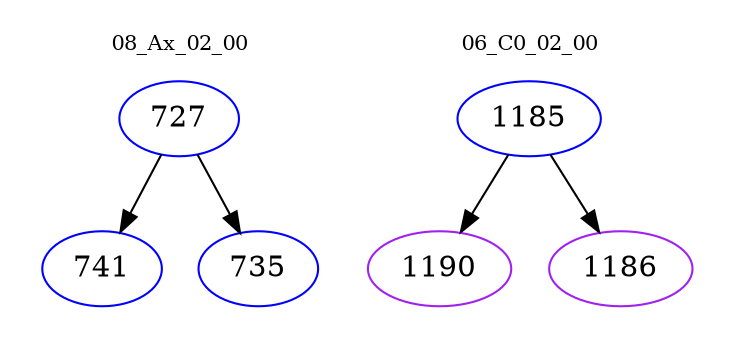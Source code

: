 digraph{
subgraph cluster_0 {
color = white
label = "08_Ax_02_00";
fontsize=10;
T0_727 [label="727", color="blue"]
T0_727 -> T0_741 [color="black"]
T0_741 [label="741", color="blue"]
T0_727 -> T0_735 [color="black"]
T0_735 [label="735", color="blue"]
}
subgraph cluster_1 {
color = white
label = "06_C0_02_00";
fontsize=10;
T1_1185 [label="1185", color="blue"]
T1_1185 -> T1_1190 [color="black"]
T1_1190 [label="1190", color="purple"]
T1_1185 -> T1_1186 [color="black"]
T1_1186 [label="1186", color="purple"]
}
}

